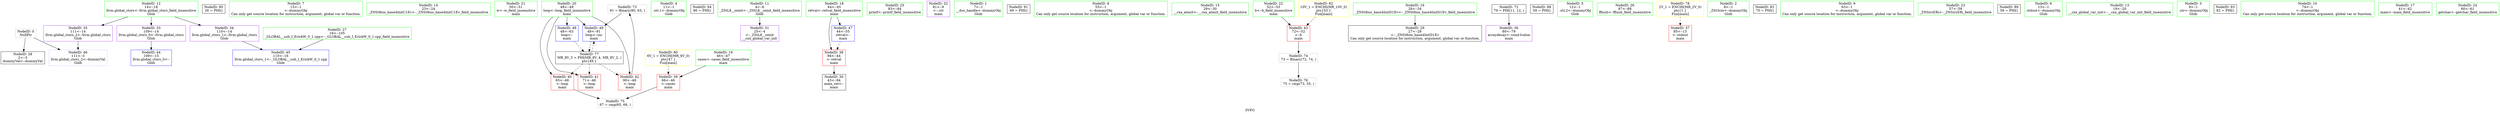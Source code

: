 digraph "SVFG" {
	label="SVFG";

	Node0x5561a6e56cc0 [shape=record,color=grey,label="{NodeID: 0\nNullPtr}"];
	Node0x5561a6e56cc0 -> Node0x5561a6e68030[style=solid];
	Node0x5561a6e56cc0 -> Node0x5561a6e69020[style=solid];
	Node0x5561a6e68f20 [shape=record,color=blue,label="{NodeID: 45\n110\<--16\nllvm.global_ctors_1\<--_GLOBAL__sub_I_ErickW_0_1.cpp\nGlob }"];
	Node0x5561a6e71a70 [shape=record,color=black,label="{NodeID: 90\n26 = PHI()\n}"];
	Node0x5561a6e65760 [shape=record,color=green,label="{NodeID: 7\n15\<--1\n\<--dummyObj\nCan only get source location for instruction, argument, global var or function.}"];
	Node0x5561a6e67350 [shape=record,color=green,label="{NodeID: 14\n23\<--24\n_ZNSt8ios_base4InitC1Ev\<--_ZNSt8ios_base4InitC1Ev_field_insensitive\n}"];
	Node0x5561a6e67990 [shape=record,color=green,label="{NodeID: 21\n50\<--51\nw\<--w_field_insensitive\nmain\n}"];
	Node0x5561a6e68030 [shape=record,color=black,label="{NodeID: 28\n2\<--3\ndummyVal\<--dummyVal\n}"];
	Node0x5561a6e6b890 [shape=record,color=grey,label="{NodeID: 73\n91 = Binary(90, 63, )\n}"];
	Node0x5561a6e6b890 -> Node0x5561a6e69ad0[style=solid];
	Node0x5561a6e686a0 [shape=record,color=purple,label="{NodeID: 35\n111\<--14\nllvm.global_ctors_2\<--llvm.global_ctors\nGlob }"];
	Node0x5561a6e686a0 -> Node0x5561a6e69020[style=solid];
	Node0x5561a6e6ed10 [shape=record,color=yellow,style=double,label="{NodeID: 80\n6V_1 = ENCHI(MR_6V_0)\npts\{47 \}\nFun[main]}"];
	Node0x5561a6e6ed10 -> Node0x5561a6e68a10[style=dashed];
	Node0x5561a6e68c80 [shape=record,color=red,label="{NodeID: 42\n90\<--48\n\<--loop\nmain\n}"];
	Node0x5561a6e68c80 -> Node0x5561a6e6b890[style=solid];
	Node0x5561a6e65d40 [shape=record,color=green,label="{NodeID: 4\n11\<--1\n.str.1\<--dummyObj\nGlob }"];
	Node0x5561a6e69ad0 [shape=record,color=blue,label="{NodeID: 49\n48\<--91\nloop\<--inc\nmain\n}"];
	Node0x5561a6e69ad0 -> Node0x5561a6e6dc10[style=dashed];
	Node0x5561a6e71e70 [shape=record,color=black,label="{NodeID: 94\n86 = PHI()\n}"];
	Node0x5561a6e67120 [shape=record,color=green,label="{NodeID: 11\n4\<--6\n_ZStL8__ioinit\<--_ZStL8__ioinit_field_insensitive\nGlob }"];
	Node0x5561a6e67120 -> Node0x5561a6e68300[style=solid];
	Node0x5561a6e67720 [shape=record,color=green,label="{NodeID: 18\n44\<--45\nretval\<--retval_field_insensitive\nmain\n}"];
	Node0x5561a6e67720 -> Node0x5561a6e68940[style=solid];
	Node0x5561a6e67720 -> Node0x5561a6e69120[style=solid];
	Node0x5561a6e67d30 [shape=record,color=green,label="{NodeID: 25\n83\<--84\nprintf\<--printf_field_insensitive\n}"];
	Node0x5561a6e683d0 [shape=record,color=purple,label="{NodeID: 32\n81\<--9\n\<--.str\nmain\n}"];
	Node0x5561a6e6dc10 [shape=record,color=black,label="{NodeID: 77\nMR_8V_3 = PHI(MR_8V_4, MR_8V_2, )\npts\{49 \}\n}"];
	Node0x5561a6e6dc10 -> Node0x5561a6e68ae0[style=dashed];
	Node0x5561a6e6dc10 -> Node0x5561a6e68bb0[style=dashed];
	Node0x5561a6e6dc10 -> Node0x5561a6e68c80[style=dashed];
	Node0x5561a6e6dc10 -> Node0x5561a6e69ad0[style=dashed];
	Node0x5561a6e68a10 [shape=record,color=red,label="{NodeID: 39\n66\<--46\n\<--cases\nmain\n}"];
	Node0x5561a6e68a10 -> Node0x5561a6e6bb90[style=solid];
	Node0x5561a6e56d50 [shape=record,color=green,label="{NodeID: 1\n7\<--1\n__dso_handle\<--dummyObj\nGlob }"];
	Node0x5561a6e69020 [shape=record,color=blue, style = dotted,label="{NodeID: 46\n111\<--3\nllvm.global_ctors_2\<--dummyVal\nGlob }"];
	Node0x5561a6e71b70 [shape=record,color=black,label="{NodeID: 91\n69 = PHI()\n}"];
	Node0x5561a6e657f0 [shape=record,color=green,label="{NodeID: 8\n55\<--1\n\<--dummyObj\nCan only get source location for instruction, argument, global var or function.}"];
	Node0x5561a6e67420 [shape=record,color=green,label="{NodeID: 15\n29\<--30\n__cxa_atexit\<--__cxa_atexit_field_insensitive\n}"];
	Node0x5561a6e67a60 [shape=record,color=green,label="{NodeID: 22\n52\<--53\nb\<--b_field_insensitive\nmain\n}"];
	Node0x5561a6e67a60 -> Node0x5561a6e68d50[style=solid];
	Node0x5561a6e68130 [shape=record,color=black,label="{NodeID: 29\n27\<--28\n\<--_ZNSt8ios_base4InitD1Ev\nCan only get source location for instruction, argument, global var or function.}"];
	Node0x5561a6e6ba10 [shape=record,color=grey,label="{NodeID: 74\n73 = Binary(72, 74, )\n}"];
	Node0x5561a6e6ba10 -> Node0x5561a6e6bd10[style=solid];
	Node0x5561a6e687a0 [shape=record,color=purple,label="{NodeID: 36\n80\<--79\narraydecay\<--cond-lvalue\nmain\n}"];
	Node0x5561a6e68d50 [shape=record,color=red,label="{NodeID: 43\n72\<--52\n\<--b\nmain\n}"];
	Node0x5561a6e68d50 -> Node0x5561a6e6ba10[style=solid];
	Node0x5561a6e71870 [shape=record,color=black,label="{NodeID: 88\n59 = PHI()\n}"];
	Node0x5561a6e65640 [shape=record,color=green,label="{NodeID: 5\n12\<--1\n.str.2\<--dummyObj\nGlob }"];
	Node0x5561a6e671b0 [shape=record,color=green,label="{NodeID: 12\n14\<--18\nllvm.global_ctors\<--llvm.global_ctors_field_insensitive\nGlob }"];
	Node0x5561a6e671b0 -> Node0x5561a6e684a0[style=solid];
	Node0x5561a6e671b0 -> Node0x5561a6e685a0[style=solid];
	Node0x5561a6e671b0 -> Node0x5561a6e686a0[style=solid];
	Node0x5561a6e677f0 [shape=record,color=green,label="{NodeID: 19\n46\<--47\ncases\<--cases_field_insensitive\nmain\n}"];
	Node0x5561a6e677f0 -> Node0x5561a6e68a10[style=solid];
	Node0x5561a6e67e30 [shape=record,color=green,label="{NodeID: 26\n87\<--88\nfflush\<--fflush_field_insensitive\n}"];
	Node0x5561a6e684a0 [shape=record,color=purple,label="{NodeID: 33\n109\<--14\nllvm.global_ctors_0\<--llvm.global_ctors\nGlob }"];
	Node0x5561a6e684a0 -> Node0x5561a6e68e20[style=solid];
	Node0x5561a6e6e110 [shape=record,color=yellow,style=double,label="{NodeID: 78\n2V_1 = ENCHI(MR_2V_0)\npts\{1 \}\nFun[main]}"];
	Node0x5561a6e6e110 -> Node0x5561a6e68870[style=dashed];
	Node0x5561a6e68ae0 [shape=record,color=red,label="{NodeID: 40\n65\<--48\n\<--loop\nmain\n}"];
	Node0x5561a6e68ae0 -> Node0x5561a6e6bb90[style=solid];
	Node0x5561a6e65c20 [shape=record,color=green,label="{NodeID: 2\n8\<--1\n_ZSt3cin\<--dummyObj\nGlob }"];
	Node0x5561a6e69120 [shape=record,color=blue,label="{NodeID: 47\n44\<--55\nretval\<--\nmain\n}"];
	Node0x5561a6e69120 -> Node0x5561a6e68940[style=dashed];
	Node0x5561a6e71cd0 [shape=record,color=black,label="{NodeID: 92\n70 = PHI()\n}"];
	Node0x5561a6e67000 [shape=record,color=green,label="{NodeID: 9\n63\<--1\n\<--dummyObj\nCan only get source location for instruction, argument, global var or function.}"];
	Node0x5561a6e67520 [shape=record,color=green,label="{NodeID: 16\n28\<--34\n_ZNSt8ios_base4InitD1Ev\<--_ZNSt8ios_base4InitD1Ev_field_insensitive\n}"];
	Node0x5561a6e67520 -> Node0x5561a6e68130[style=solid];
	Node0x5561a6e67b30 [shape=record,color=green,label="{NodeID: 23\n57\<--58\n_ZNSirsERi\<--_ZNSirsERi_field_insensitive\n}"];
	Node0x5561a6e68230 [shape=record,color=black,label="{NodeID: 30\n43\<--94\nmain_ret\<--\nmain\n}"];
	Node0x5561a6e6bb90 [shape=record,color=grey,label="{NodeID: 75\n67 = cmp(65, 66, )\n}"];
	Node0x5561a6e68870 [shape=record,color=red,label="{NodeID: 37\n85\<--13\n\<--stdout\nmain\n}"];
	Node0x5561a6e6eed0 [shape=record,color=yellow,style=double,label="{NodeID: 82\n10V_1 = ENCHI(MR_10V_0)\npts\{53 \}\nFun[main]}"];
	Node0x5561a6e6eed0 -> Node0x5561a6e68d50[style=dashed];
	Node0x5561a6e68e20 [shape=record,color=blue,label="{NodeID: 44\n109\<--15\nllvm.global_ctors_0\<--\nGlob }"];
	Node0x5561a6e71970 [shape=record,color=black,label="{NodeID: 89\n56 = PHI()\n}"];
	Node0x5561a6e656d0 [shape=record,color=green,label="{NodeID: 6\n13\<--1\nstdout\<--dummyObj\nGlob }"];
	Node0x5561a6e67280 [shape=record,color=green,label="{NodeID: 13\n19\<--20\n__cxx_global_var_init\<--__cxx_global_var_init_field_insensitive\n}"];
	Node0x5561a6e678c0 [shape=record,color=green,label="{NodeID: 20\n48\<--49\nloop\<--loop_field_insensitive\nmain\n}"];
	Node0x5561a6e678c0 -> Node0x5561a6e68ae0[style=solid];
	Node0x5561a6e678c0 -> Node0x5561a6e68bb0[style=solid];
	Node0x5561a6e678c0 -> Node0x5561a6e68c80[style=solid];
	Node0x5561a6e678c0 -> Node0x5561a6e69a00[style=solid];
	Node0x5561a6e678c0 -> Node0x5561a6e69ad0[style=solid];
	Node0x5561a6e67f30 [shape=record,color=green,label="{NodeID: 27\n16\<--105\n_GLOBAL__sub_I_ErickW_0_1.cpp\<--_GLOBAL__sub_I_ErickW_0_1.cpp_field_insensitive\n}"];
	Node0x5561a6e67f30 -> Node0x5561a6e68f20[style=solid];
	Node0x5561a6d4c1e0 [shape=record,color=black,label="{NodeID: 72\n79 = PHI(11, 12, )\n}"];
	Node0x5561a6d4c1e0 -> Node0x5561a6e687a0[style=solid];
	Node0x5561a6e685a0 [shape=record,color=purple,label="{NodeID: 34\n110\<--14\nllvm.global_ctors_1\<--llvm.global_ctors\nGlob }"];
	Node0x5561a6e685a0 -> Node0x5561a6e68f20[style=solid];
	Node0x5561a6e68bb0 [shape=record,color=red,label="{NodeID: 41\n71\<--48\n\<--loop\nmain\n}"];
	Node0x5561a6e65cb0 [shape=record,color=green,label="{NodeID: 3\n9\<--1\n.str\<--dummyObj\nGlob }"];
	Node0x5561a6e69a00 [shape=record,color=blue,label="{NodeID: 48\n48\<--63\nloop\<--\nmain\n}"];
	Node0x5561a6e69a00 -> Node0x5561a6e6dc10[style=dashed];
	Node0x5561a6e71da0 [shape=record,color=black,label="{NodeID: 93\n82 = PHI()\n}"];
	Node0x5561a6e67090 [shape=record,color=green,label="{NodeID: 10\n74\<--1\n\<--dummyObj\nCan only get source location for instruction, argument, global var or function.}"];
	Node0x5561a6e67620 [shape=record,color=green,label="{NodeID: 17\n41\<--42\nmain\<--main_field_insensitive\n}"];
	Node0x5561a6e67c30 [shape=record,color=green,label="{NodeID: 24\n60\<--61\ngetchar\<--getchar_field_insensitive\n}"];
	Node0x5561a6e68300 [shape=record,color=purple,label="{NodeID: 31\n25\<--4\n\<--_ZStL8__ioinit\n__cxx_global_var_init\n}"];
	Node0x5561a6e6bd10 [shape=record,color=grey,label="{NodeID: 76\n75 = cmp(73, 55, )\n}"];
	Node0x5561a6e68940 [shape=record,color=red,label="{NodeID: 38\n94\<--44\n\<--retval\nmain\n}"];
	Node0x5561a6e68940 -> Node0x5561a6e68230[style=solid];
}
